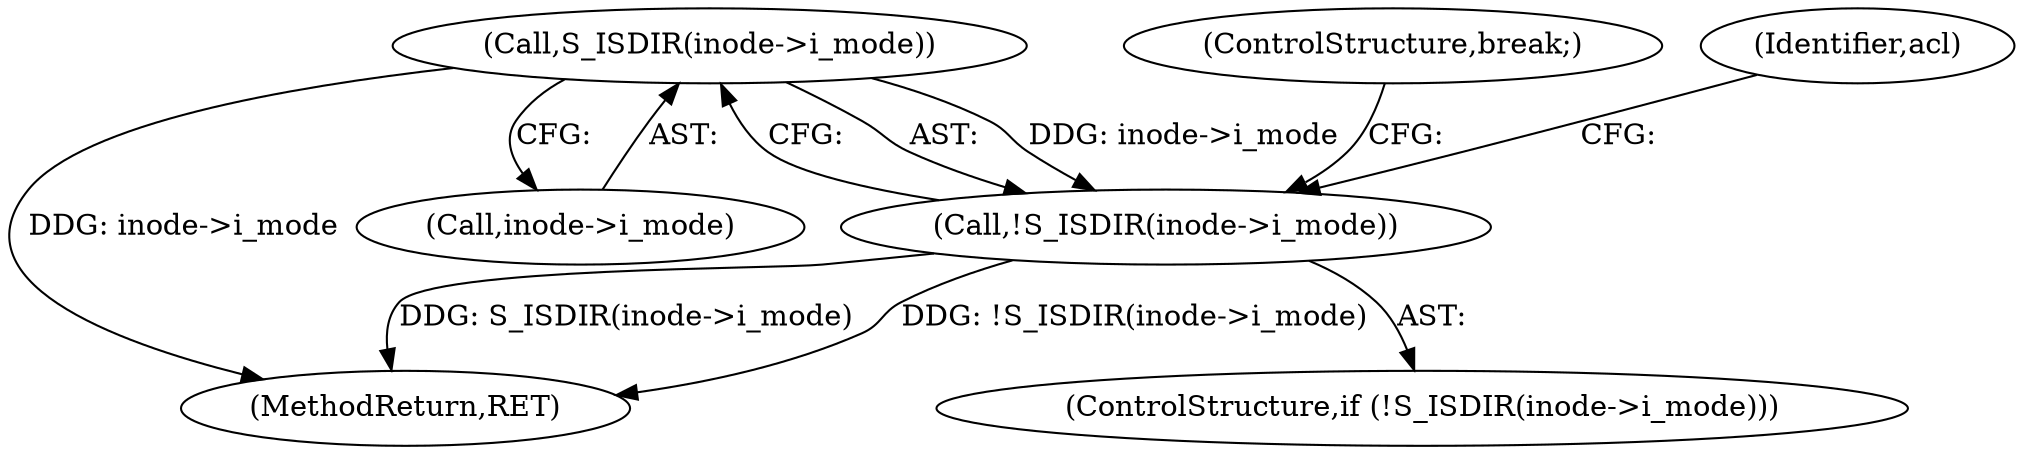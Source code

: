 digraph "0_linux_073931017b49d9458aa351605b43a7e34598caef_2@pointer" {
"1000153" [label="(Call,S_ISDIR(inode->i_mode))"];
"1000152" [label="(Call,!S_ISDIR(inode->i_mode))"];
"1000163" [label="(ControlStructure,break;)"];
"1000153" [label="(Call,S_ISDIR(inode->i_mode))"];
"1000205" [label="(MethodReturn,RET)"];
"1000152" [label="(Call,!S_ISDIR(inode->i_mode))"];
"1000154" [label="(Call,inode->i_mode)"];
"1000159" [label="(Identifier,acl)"];
"1000151" [label="(ControlStructure,if (!S_ISDIR(inode->i_mode)))"];
"1000153" -> "1000152"  [label="AST: "];
"1000153" -> "1000154"  [label="CFG: "];
"1000154" -> "1000153"  [label="AST: "];
"1000152" -> "1000153"  [label="CFG: "];
"1000153" -> "1000205"  [label="DDG: inode->i_mode"];
"1000153" -> "1000152"  [label="DDG: inode->i_mode"];
"1000152" -> "1000151"  [label="AST: "];
"1000159" -> "1000152"  [label="CFG: "];
"1000163" -> "1000152"  [label="CFG: "];
"1000152" -> "1000205"  [label="DDG: !S_ISDIR(inode->i_mode)"];
"1000152" -> "1000205"  [label="DDG: S_ISDIR(inode->i_mode)"];
}

